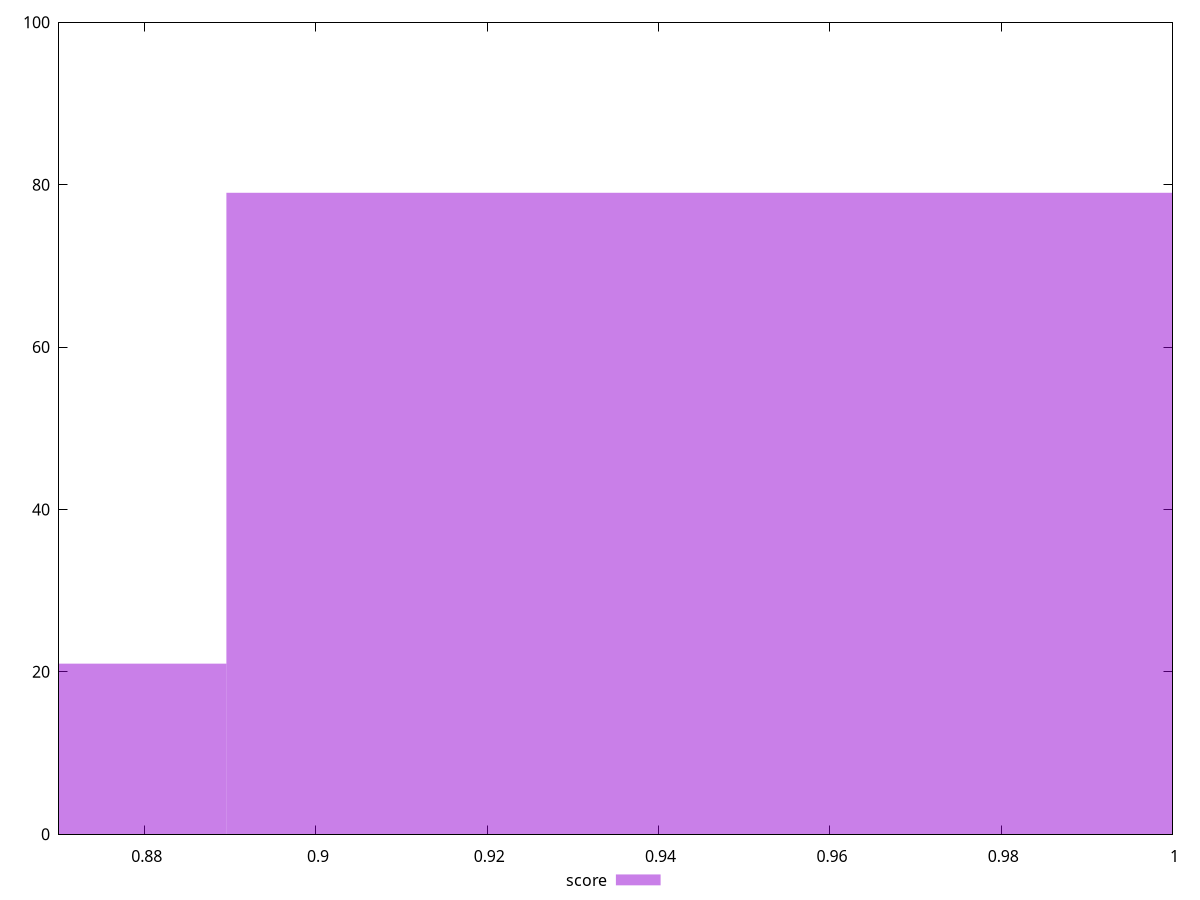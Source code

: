 reset

$score <<EOF
0.8302399330363667 21
0.9488456377558476 79
EOF

set key outside below
set boxwidth 0.11860570471948095
set xrange [0.87:1]
set yrange [0:100]
set trange [0:100]
set style fill transparent solid 0.5 noborder
set terminal svg size 640, 490 enhanced background rgb 'white'
set output "reports/report_00028_2021-02-24T12-49-42.674Z/unminified-javascript/samples/agenda/score/histogram.svg"

plot $score title "score" with boxes

reset
